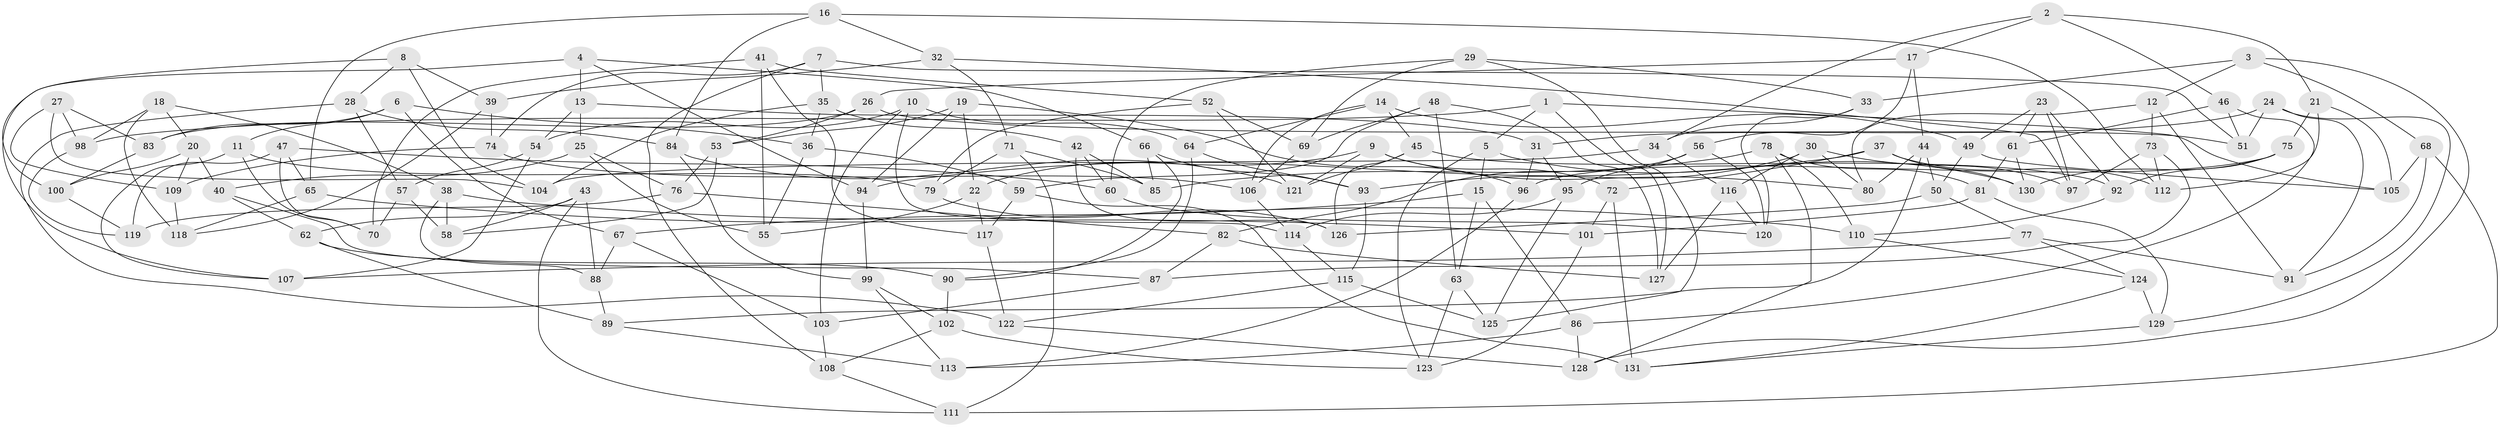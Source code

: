 // coarse degree distribution, {6: 0.5542168674698795, 5: 0.024096385542168676, 4: 0.42168674698795183}
// Generated by graph-tools (version 1.1) at 2025/42/03/06/25 10:42:19]
// undirected, 131 vertices, 262 edges
graph export_dot {
graph [start="1"]
  node [color=gray90,style=filled];
  1;
  2;
  3;
  4;
  5;
  6;
  7;
  8;
  9;
  10;
  11;
  12;
  13;
  14;
  15;
  16;
  17;
  18;
  19;
  20;
  21;
  22;
  23;
  24;
  25;
  26;
  27;
  28;
  29;
  30;
  31;
  32;
  33;
  34;
  35;
  36;
  37;
  38;
  39;
  40;
  41;
  42;
  43;
  44;
  45;
  46;
  47;
  48;
  49;
  50;
  51;
  52;
  53;
  54;
  55;
  56;
  57;
  58;
  59;
  60;
  61;
  62;
  63;
  64;
  65;
  66;
  67;
  68;
  69;
  70;
  71;
  72;
  73;
  74;
  75;
  76;
  77;
  78;
  79;
  80;
  81;
  82;
  83;
  84;
  85;
  86;
  87;
  88;
  89;
  90;
  91;
  92;
  93;
  94;
  95;
  96;
  97;
  98;
  99;
  100;
  101;
  102;
  103;
  104;
  105;
  106;
  107;
  108;
  109;
  110;
  111;
  112;
  113;
  114;
  115;
  116;
  117;
  118;
  119;
  120;
  121;
  122;
  123;
  124;
  125;
  126;
  127;
  128;
  129;
  130;
  131;
  1 -- 98;
  1 -- 127;
  1 -- 5;
  1 -- 105;
  2 -- 17;
  2 -- 46;
  2 -- 21;
  2 -- 34;
  3 -- 128;
  3 -- 68;
  3 -- 12;
  3 -- 33;
  4 -- 94;
  4 -- 107;
  4 -- 66;
  4 -- 13;
  5 -- 130;
  5 -- 123;
  5 -- 15;
  6 -- 36;
  6 -- 11;
  6 -- 83;
  6 -- 67;
  7 -- 74;
  7 -- 108;
  7 -- 35;
  7 -- 51;
  8 -- 28;
  8 -- 100;
  8 -- 104;
  8 -- 39;
  9 -- 121;
  9 -- 80;
  9 -- 22;
  9 -- 72;
  10 -- 54;
  10 -- 64;
  10 -- 114;
  10 -- 103;
  11 -- 107;
  11 -- 79;
  11 -- 70;
  12 -- 80;
  12 -- 91;
  12 -- 73;
  13 -- 54;
  13 -- 25;
  13 -- 31;
  14 -- 64;
  14 -- 45;
  14 -- 49;
  14 -- 106;
  15 -- 86;
  15 -- 67;
  15 -- 63;
  16 -- 32;
  16 -- 65;
  16 -- 112;
  16 -- 84;
  17 -- 26;
  17 -- 44;
  17 -- 56;
  18 -- 20;
  18 -- 118;
  18 -- 38;
  18 -- 98;
  19 -- 96;
  19 -- 94;
  19 -- 53;
  19 -- 22;
  20 -- 40;
  20 -- 100;
  20 -- 109;
  21 -- 105;
  21 -- 75;
  21 -- 112;
  22 -- 117;
  22 -- 55;
  23 -- 61;
  23 -- 92;
  23 -- 97;
  23 -- 49;
  24 -- 91;
  24 -- 31;
  24 -- 51;
  24 -- 129;
  25 -- 55;
  25 -- 76;
  25 -- 40;
  26 -- 53;
  26 -- 83;
  26 -- 51;
  27 -- 98;
  27 -- 109;
  27 -- 104;
  27 -- 83;
  28 -- 122;
  28 -- 57;
  28 -- 84;
  29 -- 69;
  29 -- 60;
  29 -- 125;
  29 -- 33;
  30 -- 97;
  30 -- 80;
  30 -- 93;
  30 -- 116;
  31 -- 95;
  31 -- 96;
  32 -- 97;
  32 -- 39;
  32 -- 71;
  33 -- 34;
  33 -- 120;
  34 -- 104;
  34 -- 116;
  35 -- 104;
  35 -- 36;
  35 -- 42;
  36 -- 59;
  36 -- 55;
  37 -- 130;
  37 -- 72;
  37 -- 94;
  37 -- 112;
  38 -- 110;
  38 -- 88;
  38 -- 58;
  39 -- 74;
  39 -- 118;
  40 -- 62;
  40 -- 87;
  41 -- 70;
  41 -- 117;
  41 -- 52;
  41 -- 55;
  42 -- 126;
  42 -- 85;
  42 -- 60;
  43 -- 88;
  43 -- 62;
  43 -- 111;
  43 -- 58;
  44 -- 80;
  44 -- 89;
  44 -- 50;
  45 -- 121;
  45 -- 92;
  45 -- 126;
  46 -- 51;
  46 -- 86;
  46 -- 61;
  47 -- 65;
  47 -- 60;
  47 -- 70;
  47 -- 119;
  48 -- 63;
  48 -- 59;
  48 -- 69;
  48 -- 127;
  49 -- 105;
  49 -- 50;
  50 -- 77;
  50 -- 126;
  52 -- 121;
  52 -- 79;
  52 -- 69;
  53 -- 58;
  53 -- 76;
  54 -- 57;
  54 -- 107;
  56 -- 82;
  56 -- 120;
  56 -- 95;
  57 -- 70;
  57 -- 58;
  59 -- 131;
  59 -- 117;
  60 -- 120;
  61 -- 81;
  61 -- 130;
  62 -- 90;
  62 -- 89;
  63 -- 125;
  63 -- 123;
  64 -- 90;
  64 -- 93;
  65 -- 118;
  65 -- 101;
  66 -- 93;
  66 -- 90;
  66 -- 85;
  67 -- 88;
  67 -- 103;
  68 -- 91;
  68 -- 105;
  68 -- 111;
  69 -- 106;
  71 -- 111;
  71 -- 79;
  71 -- 85;
  72 -- 101;
  72 -- 131;
  73 -- 112;
  73 -- 97;
  73 -- 87;
  74 -- 106;
  74 -- 109;
  75 -- 92;
  75 -- 130;
  75 -- 96;
  76 -- 82;
  76 -- 119;
  77 -- 124;
  77 -- 91;
  77 -- 107;
  78 -- 81;
  78 -- 110;
  78 -- 85;
  78 -- 128;
  79 -- 126;
  81 -- 101;
  81 -- 129;
  82 -- 87;
  82 -- 127;
  83 -- 100;
  84 -- 121;
  84 -- 99;
  86 -- 128;
  86 -- 113;
  87 -- 103;
  88 -- 89;
  89 -- 113;
  90 -- 102;
  92 -- 110;
  93 -- 115;
  94 -- 99;
  95 -- 125;
  95 -- 114;
  96 -- 113;
  98 -- 119;
  99 -- 102;
  99 -- 113;
  100 -- 119;
  101 -- 123;
  102 -- 123;
  102 -- 108;
  103 -- 108;
  106 -- 114;
  108 -- 111;
  109 -- 118;
  110 -- 124;
  114 -- 115;
  115 -- 125;
  115 -- 122;
  116 -- 120;
  116 -- 127;
  117 -- 122;
  122 -- 128;
  124 -- 131;
  124 -- 129;
  129 -- 131;
}

